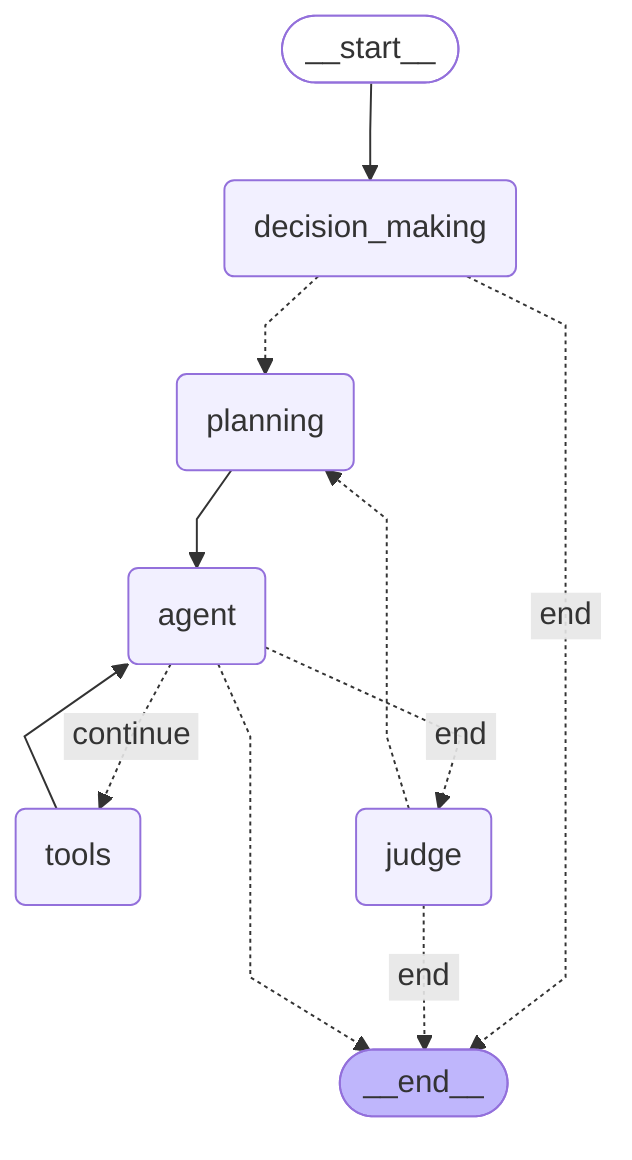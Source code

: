 ---
config:
  flowchart:
    curve: linear
---
graph TD;
	__start__([<p>__start__</p>]):::first
	decision_making(decision_making)
	planning(planning)
	tools(tools)
	agent(agent)
	judge(judge)
	__end__([<p>__end__</p>]):::last
	__start__ --> decision_making;
	agent -. &nbsp;end&nbsp; .-> judge;
	agent -. &nbsp;continue&nbsp; .-> tools;
	decision_making -. &nbsp;end&nbsp; .-> __end__;
	decision_making -.-> planning;
	judge -. &nbsp;end&nbsp; .-> __end__;
	judge -.-> planning;
	planning --> agent;
	tools --> agent;
	agent -.-> __end__;
	classDef default fill:#f2f0ff,line-height:1.2
	classDef first fill-opacity:0
	classDef last fill:#bfb6fc